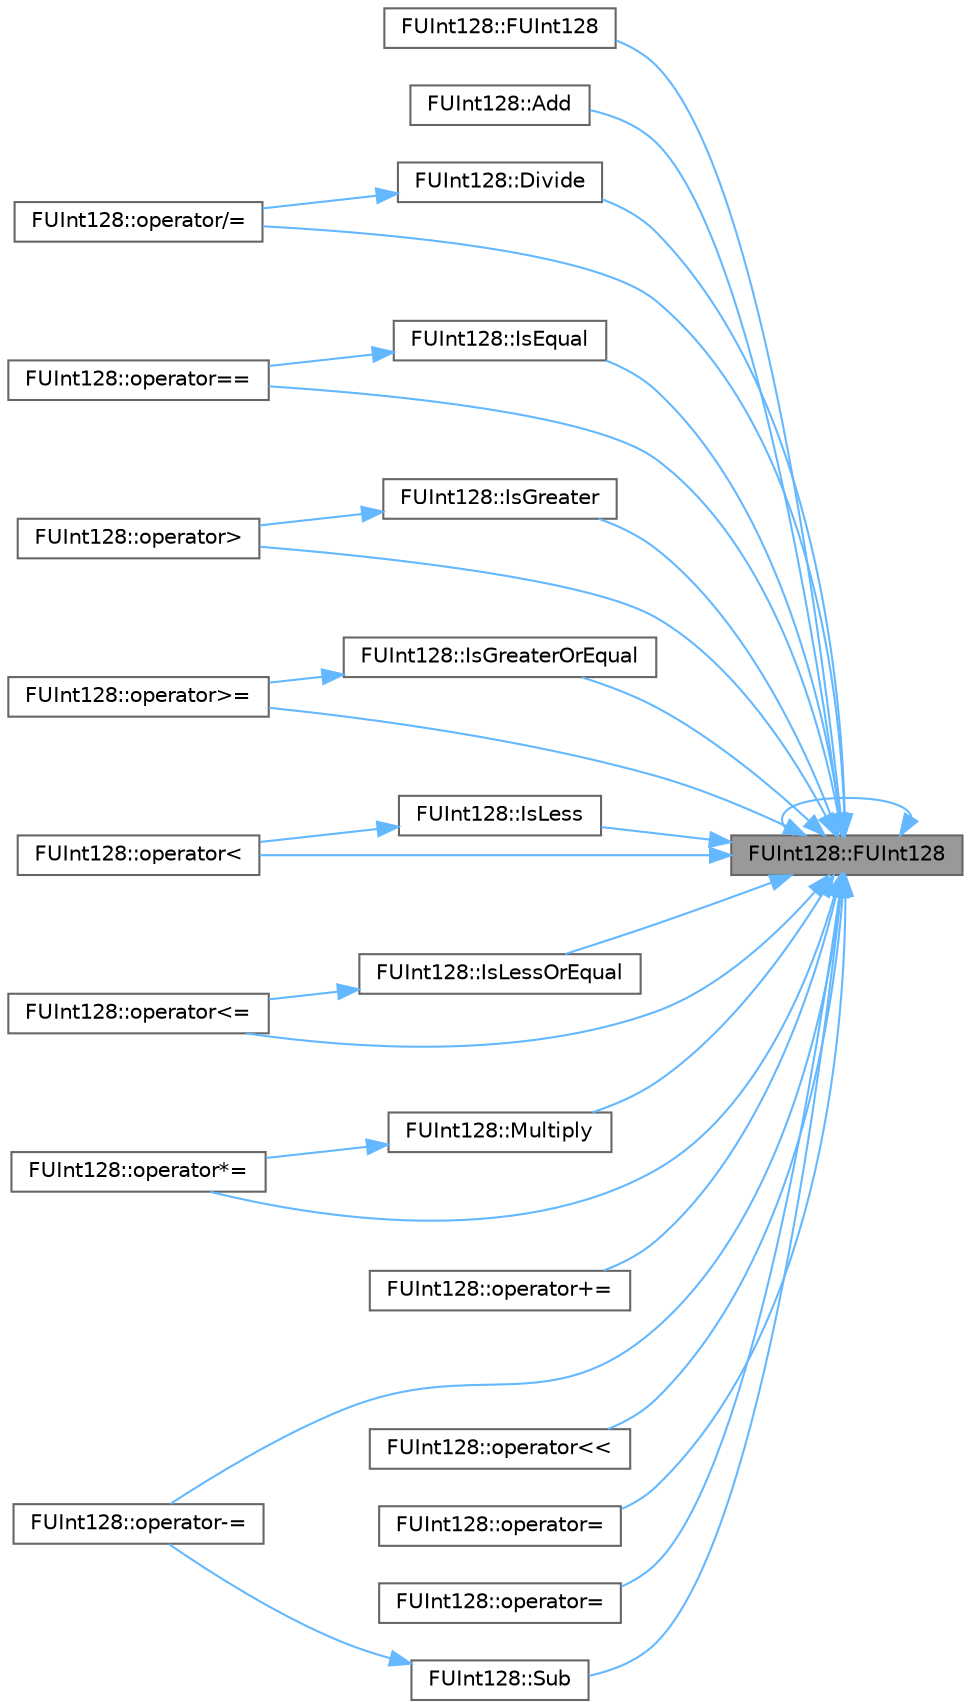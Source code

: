 digraph "FUInt128::FUInt128"
{
 // INTERACTIVE_SVG=YES
 // LATEX_PDF_SIZE
  bgcolor="transparent";
  edge [fontname=Helvetica,fontsize=10,labelfontname=Helvetica,labelfontsize=10];
  node [fontname=Helvetica,fontsize=10,shape=box,height=0.2,width=0.4];
  rankdir="RL";
  Node1 [id="Node000001",label="FUInt128::FUInt128",height=0.2,width=0.4,color="gray40", fillcolor="grey60", style="filled", fontcolor="black",tooltip="Default constructors."];
  Node1 -> Node1 [id="edge1_Node000001_Node000001",dir="back",color="steelblue1",style="solid",tooltip=" "];
  Node1 -> Node2 [id="edge2_Node000001_Node000002",dir="back",color="steelblue1",style="solid",tooltip=" "];
  Node2 [id="Node000002",label="FUInt128::FUInt128",height=0.2,width=0.4,color="grey40", fillcolor="white", style="filled",URL="$d2/d3f/classFUInt128.html#ac9c0a91027ef1cb7ceeabf1472a88d52",tooltip=" "];
  Node1 -> Node3 [id="edge3_Node000001_Node000003",dir="back",color="steelblue1",style="solid",tooltip=" "];
  Node3 [id="Node000003",label="FUInt128::Add",height=0.2,width=0.4,color="grey40", fillcolor="white", style="filled",URL="$d2/d3f/classFUInt128.html#a2bf706701c9fa162566d33cf558e9780",tooltip="Add an unsigned 32bit value."];
  Node1 -> Node4 [id="edge4_Node000001_Node000004",dir="back",color="steelblue1",style="solid",tooltip=" "];
  Node4 [id="Node000004",label="FUInt128::Divide",height=0.2,width=0.4,color="grey40", fillcolor="white", style="filled",URL="$d2/d3f/classFUInt128.html#a6325075241abac860fec4cf222023433",tooltip="Divide by an unsigned 32bit value."];
  Node4 -> Node5 [id="edge5_Node000004_Node000005",dir="back",color="steelblue1",style="solid",tooltip=" "];
  Node5 [id="Node000005",label="FUInt128::operator/=",height=0.2,width=0.4,color="grey40", fillcolor="white", style="filled",URL="$d2/d3f/classFUInt128.html#ac8a57c2acf98b54779b6651d84af6549",tooltip=" "];
  Node1 -> Node6 [id="edge6_Node000001_Node000006",dir="back",color="steelblue1",style="solid",tooltip=" "];
  Node6 [id="Node000006",label="FUInt128::IsEqual",height=0.2,width=0.4,color="grey40", fillcolor="white", style="filled",URL="$d2/d3f/classFUInt128.html#ae157191d83ffb688a5180f7a1ce00ff2",tooltip="this == Other"];
  Node6 -> Node7 [id="edge7_Node000006_Node000007",dir="back",color="steelblue1",style="solid",tooltip=" "];
  Node7 [id="Node000007",label="FUInt128::operator==",height=0.2,width=0.4,color="grey40", fillcolor="white", style="filled",URL="$d2/d3f/classFUInt128.html#a679a17ac4a10940b8fe17e2b18e3bf98",tooltip=" "];
  Node1 -> Node8 [id="edge8_Node000001_Node000008",dir="back",color="steelblue1",style="solid",tooltip=" "];
  Node8 [id="Node000008",label="FUInt128::IsGreater",height=0.2,width=0.4,color="grey40", fillcolor="white", style="filled",URL="$d2/d3f/classFUInt128.html#a694be214d1dbe7d06fd94da7b49d3a87",tooltip="this > Other"];
  Node8 -> Node9 [id="edge9_Node000008_Node000009",dir="back",color="steelblue1",style="solid",tooltip=" "];
  Node9 [id="Node000009",label="FUInt128::operator\>",height=0.2,width=0.4,color="grey40", fillcolor="white", style="filled",URL="$d2/d3f/classFUInt128.html#a8600ea6d7c53131adcb252e37faca209",tooltip="Comparison operators."];
  Node1 -> Node10 [id="edge10_Node000001_Node000010",dir="back",color="steelblue1",style="solid",tooltip=" "];
  Node10 [id="Node000010",label="FUInt128::IsGreaterOrEqual",height=0.2,width=0.4,color="grey40", fillcolor="white", style="filled",URL="$d2/d3f/classFUInt128.html#a650ad53c776e65905fb736048fcd307a",tooltip="this >= Other"];
  Node10 -> Node11 [id="edge11_Node000010_Node000011",dir="back",color="steelblue1",style="solid",tooltip=" "];
  Node11 [id="Node000011",label="FUInt128::operator\>=",height=0.2,width=0.4,color="grey40", fillcolor="white", style="filled",URL="$d2/d3f/classFUInt128.html#ac0f38c2e938da3d31167bf24f5c9ae1a",tooltip=" "];
  Node1 -> Node12 [id="edge12_Node000001_Node000012",dir="back",color="steelblue1",style="solid",tooltip=" "];
  Node12 [id="Node000012",label="FUInt128::IsLess",height=0.2,width=0.4,color="grey40", fillcolor="white", style="filled",URL="$d2/d3f/classFUInt128.html#a6400cd4e33a2b00d55fb63cd953d2169",tooltip="this < Other"];
  Node12 -> Node13 [id="edge13_Node000012_Node000013",dir="back",color="steelblue1",style="solid",tooltip=" "];
  Node13 [id="Node000013",label="FUInt128::operator\<",height=0.2,width=0.4,color="grey40", fillcolor="white", style="filled",URL="$d2/d3f/classFUInt128.html#a5ebeca1b6fcb6f1bf6232d05409565cb",tooltip=" "];
  Node1 -> Node14 [id="edge14_Node000001_Node000014",dir="back",color="steelblue1",style="solid",tooltip=" "];
  Node14 [id="Node000014",label="FUInt128::IsLessOrEqual",height=0.2,width=0.4,color="grey40", fillcolor="white", style="filled",URL="$d2/d3f/classFUInt128.html#a88c8c33ff2c50b4c1e886c9dbc57c60d",tooltip="this <= Other"];
  Node14 -> Node15 [id="edge15_Node000014_Node000015",dir="back",color="steelblue1",style="solid",tooltip=" "];
  Node15 [id="Node000015",label="FUInt128::operator\<=",height=0.2,width=0.4,color="grey40", fillcolor="white", style="filled",URL="$d2/d3f/classFUInt128.html#a858f6022cea1c34ba0b8016c8bcda87d",tooltip=" "];
  Node1 -> Node16 [id="edge16_Node000001_Node000016",dir="back",color="steelblue1",style="solid",tooltip=" "];
  Node16 [id="Node000016",label="FUInt128::Multiply",height=0.2,width=0.4,color="grey40", fillcolor="white", style="filled",URL="$d2/d3f/classFUInt128.html#abdd88b9754d6c92a8b8fcb66abc25240",tooltip="Multiply by an unsigned 32bit value."];
  Node16 -> Node17 [id="edge17_Node000016_Node000017",dir="back",color="steelblue1",style="solid",tooltip=" "];
  Node17 [id="Node000017",label="FUInt128::operator*=",height=0.2,width=0.4,color="grey40", fillcolor="white", style="filled",URL="$d2/d3f/classFUInt128.html#a69b9cad3aa160712587fa325d1af79dc",tooltip=" "];
  Node1 -> Node17 [id="edge18_Node000001_Node000017",dir="back",color="steelblue1",style="solid",tooltip=" "];
  Node1 -> Node18 [id="edge19_Node000001_Node000018",dir="back",color="steelblue1",style="solid",tooltip=" "];
  Node18 [id="Node000018",label="FUInt128::operator+=",height=0.2,width=0.4,color="grey40", fillcolor="white", style="filled",URL="$d2/d3f/classFUInt128.html#adcdfb5bf3b80d0c593e902196a5e404a",tooltip="Arithmetic operators."];
  Node1 -> Node19 [id="edge20_Node000001_Node000019",dir="back",color="steelblue1",style="solid",tooltip=" "];
  Node19 [id="Node000019",label="FUInt128::operator-=",height=0.2,width=0.4,color="grey40", fillcolor="white", style="filled",URL="$d2/d3f/classFUInt128.html#a6838263bc5a256163ca48351d7086fc8",tooltip=" "];
  Node1 -> Node5 [id="edge21_Node000001_Node000005",dir="back",color="steelblue1",style="solid",tooltip=" "];
  Node1 -> Node13 [id="edge22_Node000001_Node000013",dir="back",color="steelblue1",style="solid",tooltip=" "];
  Node1 -> Node20 [id="edge23_Node000001_Node000020",dir="back",color="steelblue1",style="solid",tooltip=" "];
  Node20 [id="Node000020",label="FUInt128::operator\<\<",height=0.2,width=0.4,color="grey40", fillcolor="white", style="filled",URL="$d2/d3f/classFUInt128.html#a9d98c02c8554c68ee33ea264d21b7c26",tooltip="Serialization."];
  Node1 -> Node15 [id="edge24_Node000001_Node000015",dir="back",color="steelblue1",style="solid",tooltip=" "];
  Node1 -> Node21 [id="edge25_Node000001_Node000021",dir="back",color="steelblue1",style="solid",tooltip=" "];
  Node21 [id="Node000021",label="FUInt128::operator=",height=0.2,width=0.4,color="grey40", fillcolor="white", style="filled",URL="$d2/d3f/classFUInt128.html#a41c9635b9e571517da905e1c6b3541ad",tooltip=" "];
  Node1 -> Node22 [id="edge26_Node000001_Node000022",dir="back",color="steelblue1",style="solid",tooltip=" "];
  Node22 [id="Node000022",label="FUInt128::operator=",height=0.2,width=0.4,color="grey40", fillcolor="white", style="filled",URL="$d2/d3f/classFUInt128.html#a0f8c76cc3ae2b2ce7f62cbec28dcd1f4",tooltip=" "];
  Node1 -> Node7 [id="edge27_Node000001_Node000007",dir="back",color="steelblue1",style="solid",tooltip=" "];
  Node1 -> Node9 [id="edge28_Node000001_Node000009",dir="back",color="steelblue1",style="solid",tooltip=" "];
  Node1 -> Node11 [id="edge29_Node000001_Node000011",dir="back",color="steelblue1",style="solid",tooltip=" "];
  Node1 -> Node23 [id="edge30_Node000001_Node000023",dir="back",color="steelblue1",style="solid",tooltip=" "];
  Node23 [id="Node000023",label="FUInt128::Sub",height=0.2,width=0.4,color="grey40", fillcolor="white", style="filled",URL="$d2/d3f/classFUInt128.html#ae4778a8d48e2f031d15c6b37c5e8dd1e",tooltip=" "];
  Node23 -> Node19 [id="edge31_Node000023_Node000019",dir="back",color="steelblue1",style="solid",tooltip=" "];
}
